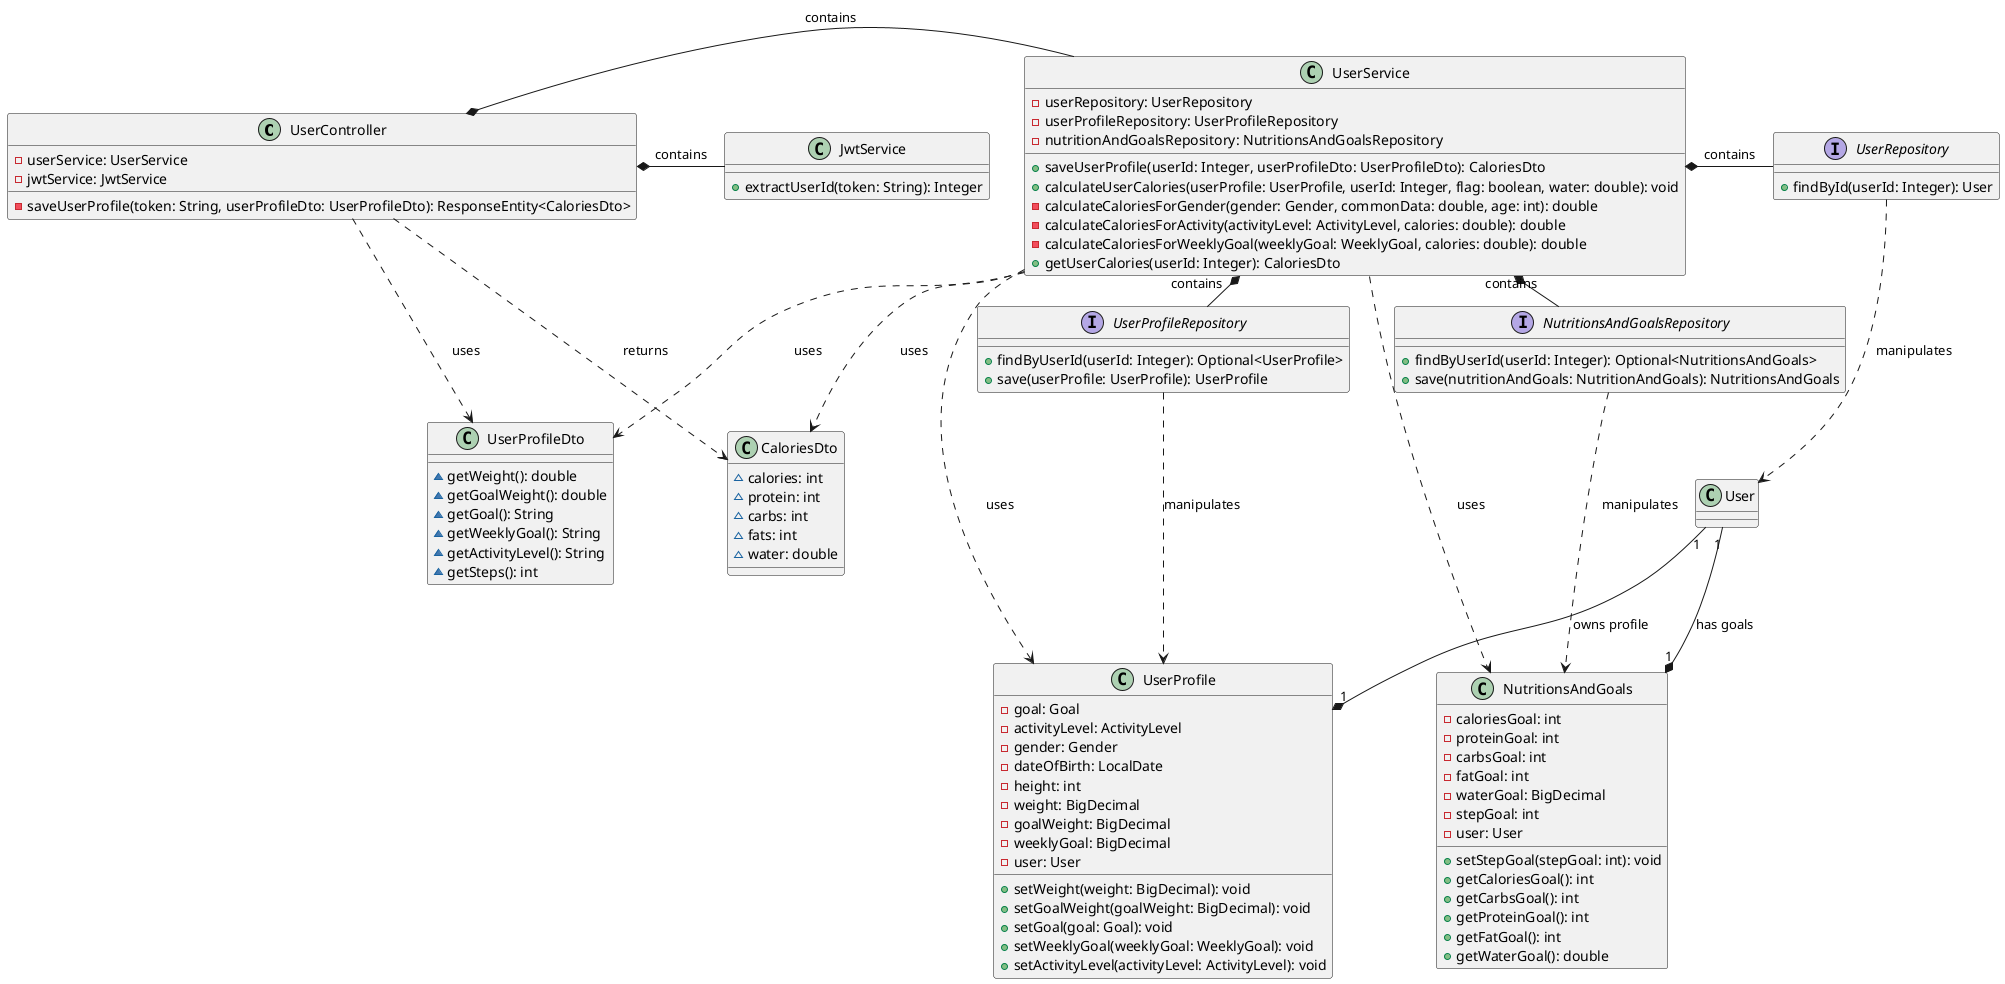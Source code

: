@startuml
class UserController {
    -userService: UserService
    -jwtService: JwtService
    -saveUserProfile(token: String, userProfileDto: UserProfileDto): ResponseEntity<CaloriesDto>
}

class UserService {
    -userRepository: UserRepository
    -userProfileRepository: UserProfileRepository
    -nutritionAndGoalsRepository: NutritionsAndGoalsRepository
    +saveUserProfile(userId: Integer, userProfileDto: UserProfileDto): CaloriesDto
    +calculateUserCalories(userProfile: UserProfile, userId: Integer, flag: boolean, water: double): void
    -calculateCaloriesForGender(gender: Gender, commonData: double, age: int): double
    -calculateCaloriesForActivity(activityLevel: ActivityLevel, calories: double): double
    -calculateCaloriesForWeeklyGoal(weeklyGoal: WeeklyGoal, calories: double): double
    +getUserCalories(userId: Integer): CaloriesDto
}

class JwtService {
    +extractUserId(token: String): Integer
}

interface UserProfileRepository {
    +findByUserId(userId: Integer): Optional<UserProfile>
    +save(userProfile: UserProfile): UserProfile
}

interface NutritionsAndGoalsRepository {
    +findByUserId(userId: Integer): Optional<NutritionsAndGoals>
    +save(nutritionAndGoals: NutritionAndGoals): NutritionsAndGoals
}

interface UserRepository {
    +findById(userId: Integer): User
}

class CaloriesDto {
    ~calories: int
    ~protein: int
    ~carbs: int
    ~fats: int
    ~water: double
}

class UserProfileDto {
    ~getWeight(): double
    ~getGoalWeight(): double
    ~getGoal(): String
    ~getWeeklyGoal(): String
    ~getActivityLevel(): String
    ~getSteps(): int
}

class UserProfile {
    +setWeight(weight: BigDecimal): void
    +setGoalWeight(goalWeight: BigDecimal): void
    +setGoal(goal: Goal): void
    +setWeeklyGoal(weeklyGoal: WeeklyGoal): void
    +setActivityLevel(activityLevel: ActivityLevel): void
    -goal: Goal
    -activityLevel: ActivityLevel
    -gender: Gender
    -dateOfBirth: LocalDate
    -height: int
    -weight: BigDecimal
    -goalWeight: BigDecimal
    -weeklyGoal: BigDecimal
    -user: User
}

class NutritionsAndGoals {
    +setStepGoal(stepGoal: int): void
    +getCaloriesGoal(): int
    +getCarbsGoal(): int
    +getProteinGoal(): int
    +getFatGoal(): int
    +getWaterGoal(): double
    -caloriesGoal: int
    -proteinGoal: int
    -carbsGoal: int
    -fatGoal: int
    -waterGoal: BigDecimal
    -stepGoal: int
    -user: User
}

UserController *- UserService: contains
UserController *- JwtService: contains
UserService *- UserProfileRepository: contains
UserService *- UserRepository: contains
UserService *- NutritionsAndGoalsRepository: contains
User <.up. UserRepository : manipulates
UserProfile <.up. UserProfileRepository : manipulates
NutritionsAndGoals <.up. NutritionsAndGoalsRepository : manipulates
CaloriesDto <.up. UserController: returns
UserProfileDto <.up. UserController: uses
UserProfileDto <.up. UserService: uses
CaloriesDto <.up. UserService: uses
NutritionsAndGoals <.up. UserService: uses
UserProfile <.up. UserService: uses
User "1" --* "1" UserProfile : owns profile
User "1" --* "1" NutritionsAndGoals : has goals
@enduml